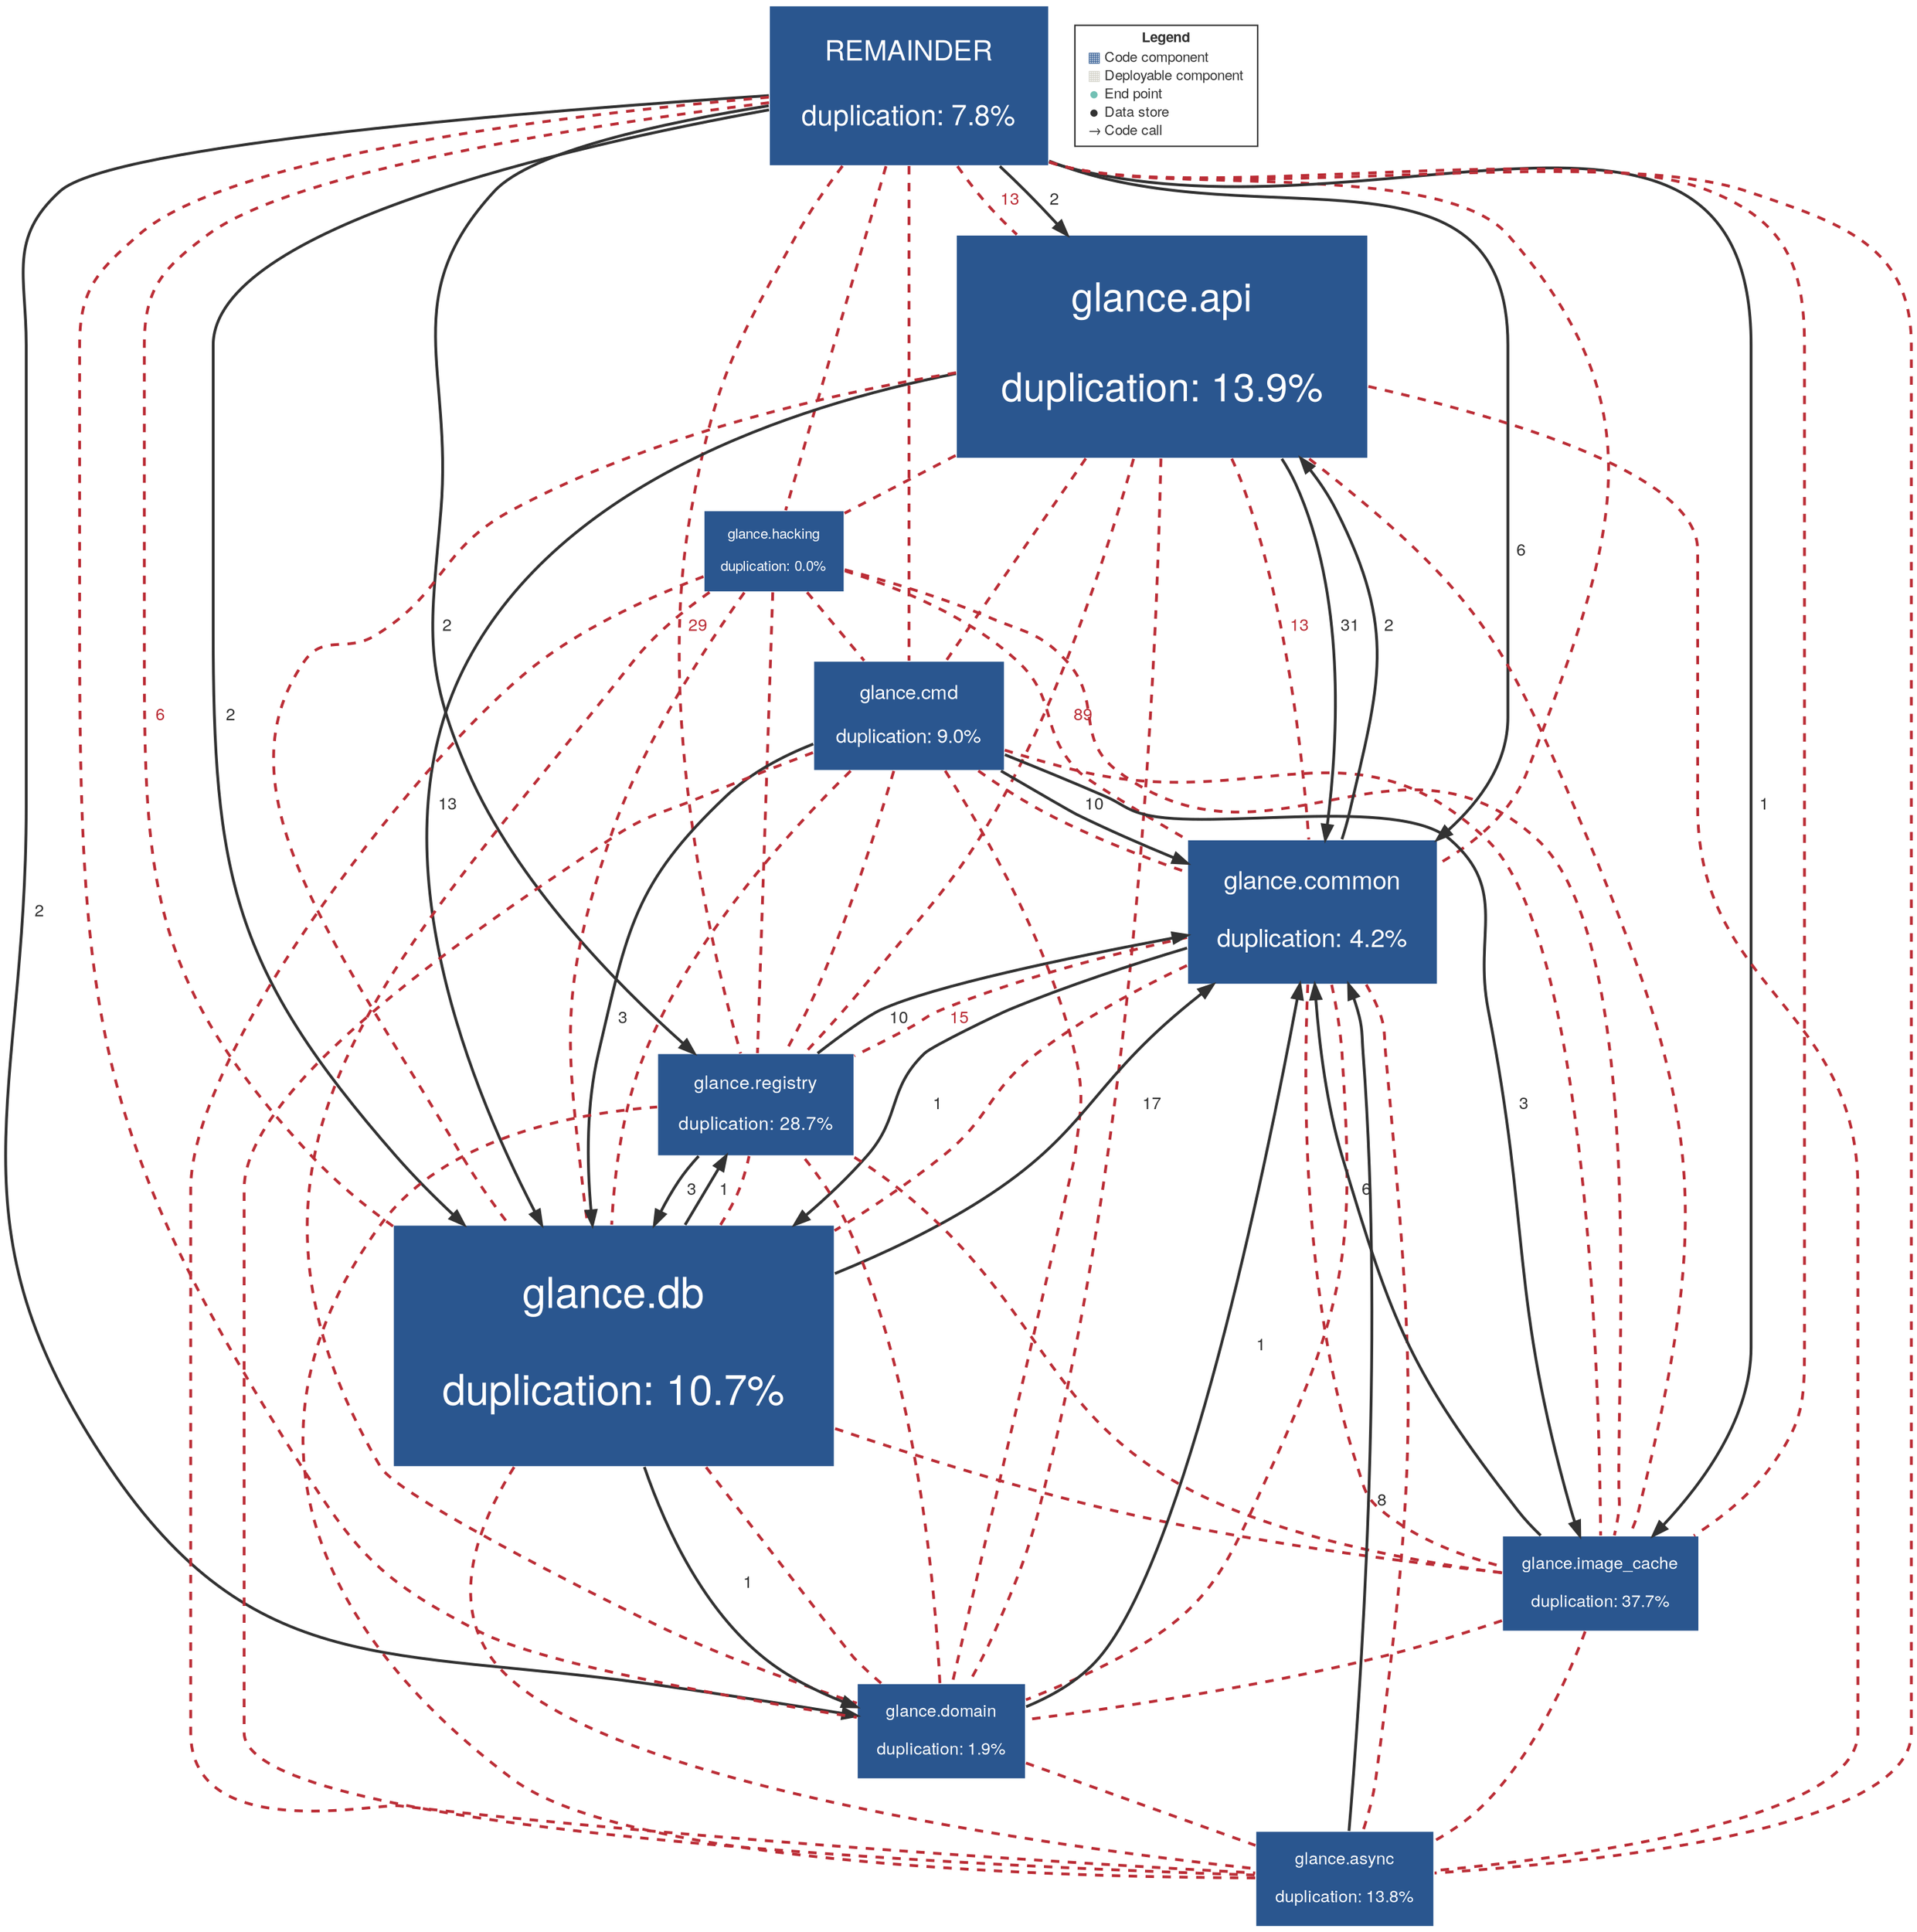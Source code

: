 digraph "Graph" {
compound=true
rankdir=TD
"REMAINDER" [ shape="box" style="filled" fillcolor="#2A568F" penwidth="1" color="#FFFFFF" fontname="Helvetica Neue" fontcolor="#FFFFFF" fontsize="20" margin="0.32" label="REMAINDER

duplication: 7.8%" ]
"glance.api" [ shape="box" style="filled" fillcolor="#2A568F" penwidth="1" color="#FFFFFF" fontname="Helvetica Neue" fontcolor="#FFFFFF" fontsize="28" margin="0.448" label="glance.api

duplication: 13.9%" ]
"glance.hacking" [ shape="box" style="filled" fillcolor="#2A568F" penwidth="1" color="#FFFFFF" fontname="Helvetica Neue" fontcolor="#FFFFFF" fontsize="10" margin="0.16" label="glance.hacking

duplication: 0.0%" ]
"glance.cmd" [ shape="box" style="filled" fillcolor="#2A568F" penwidth="1" color="#FFFFFF" fontname="Helvetica Neue" fontcolor="#FFFFFF" fontsize="14" margin="0.224" label="glance.cmd

duplication: 9.0%" ]
"glance.common" [ shape="box" style="filled" fillcolor="#2A568F" penwidth="1" color="#FFFFFF" fontname="Helvetica Neue" fontcolor="#FFFFFF" fontsize="18" margin="0.28800000000000003" label="glance.common

duplication: 4.2%" ]
"glance.db" [ shape="box" style="filled" fillcolor="#2A568F" penwidth="1" color="#FFFFFF" fontname="Helvetica Neue" fontcolor="#FFFFFF" fontsize="30" margin="0.48" label="glance.db

duplication: 10.7%" ]
"glance.image_cache" [ shape="box" style="filled" fillcolor="#2A568F" penwidth="1" color="#FFFFFF" fontname="Helvetica Neue" fontcolor="#FFFFFF" fontsize="12" margin="0.192" label="glance.image_cache

duplication: 37.7%" ]
"glance.domain" [ shape="box" style="filled" fillcolor="#2A568F" penwidth="1" color="#FFFFFF" fontname="Helvetica Neue" fontcolor="#FFFFFF" fontsize="12" margin="0.192" label="glance.domain

duplication: 1.9%" ]
"glance.async" [ shape="box" style="filled" fillcolor="#2A568F" penwidth="1" color="#FFFFFF" fontname="Helvetica Neue" fontcolor="#FFFFFF" fontsize="12" margin="0.192" label="glance.async

duplication: 13.8%" ]
"glance.registry" [ shape="box" style="filled" fillcolor="#2A568F" penwidth="1" color="#FFFFFF" fontname="Helvetica Neue" fontcolor="#FFFFFF" fontsize="13" margin="0.20800000000000002" label="glance.registry

duplication: 28.7%" ]
"REMAINDER" -> "glance.api" [ penwidth="2" color="#323232" fontcolor="#323232" fontname="Helvetica Neue" fontsize="12" label="  2" ]
"REMAINDER" -> "glance.common" [ penwidth="2" color="#323232" fontcolor="#323232" fontname="Helvetica Neue" fontsize="12" label="  6" ]
"REMAINDER" -> "glance.db" [ penwidth="2" color="#323232" fontcolor="#323232" fontname="Helvetica Neue" fontsize="12" label="  2" ]
"REMAINDER" -> "glance.image_cache" [ penwidth="2" color="#323232" fontcolor="#323232" fontname="Helvetica Neue" fontsize="12" label="  1" ]
"REMAINDER" -> "glance.domain" [ penwidth="2" color="#323232" fontcolor="#323232" fontname="Helvetica Neue" fontsize="12" label="  2" ]
"REMAINDER" -> "glance.registry" [ penwidth="2" color="#323232" fontcolor="#323232" fontname="Helvetica Neue" fontsize="12" label="  2" ]
"glance.api" -> "glance.common" [ penwidth="2" color="#323232" fontcolor="#323232" fontname="Helvetica Neue" fontsize="12" label="  31" ]
"glance.api" -> "glance.db" [ penwidth="2" color="#323232" fontcolor="#323232" fontname="Helvetica Neue" fontsize="12" label="  13" ]
"glance.cmd" -> "glance.common" [ penwidth="2" color="#323232" fontcolor="#323232" fontname="Helvetica Neue" fontsize="12" label="  10" ]
"glance.cmd" -> "glance.db" [ penwidth="2" color="#323232" fontcolor="#323232" fontname="Helvetica Neue" fontsize="12" label="  3" ]
"glance.cmd" -> "glance.image_cache" [ penwidth="2" color="#323232" fontcolor="#323232" fontname="Helvetica Neue" fontsize="12" label="  3" ]
"glance.common" -> "glance.api" [ penwidth="2" color="#323232" fontcolor="#323232" fontname="Helvetica Neue" fontsize="12" label="  2" ]
"glance.common" -> "glance.db" [ penwidth="2" color="#323232" fontcolor="#323232" fontname="Helvetica Neue" fontsize="12" label="  1" ]
"glance.db" -> "glance.common" [ penwidth="2" color="#323232" fontcolor="#323232" fontname="Helvetica Neue" fontsize="12" label="  17" ]
"glance.db" -> "glance.domain" [ penwidth="2" color="#323232" fontcolor="#323232" fontname="Helvetica Neue" fontsize="12" label="  1" ]
"glance.db" -> "glance.registry" [ penwidth="2" color="#323232" fontcolor="#323232" fontname="Helvetica Neue" fontsize="12" label="  1" ]
"glance.image_cache" -> "glance.common" [ penwidth="2" color="#323232" fontcolor="#323232" fontname="Helvetica Neue" fontsize="12" label="  6" ]
"glance.domain" -> "glance.common" [ penwidth="2" color="#323232" fontcolor="#323232" fontname="Helvetica Neue" fontsize="12" label="  1" ]
"glance.async" -> "glance.common" [ penwidth="2" color="#323232" fontcolor="#323232" fontname="Helvetica Neue" fontsize="12" label="  8" ]
"glance.registry" -> "glance.common" [ penwidth="2" color="#323232" fontcolor="#323232" fontname="Helvetica Neue" fontsize="12" label="  10" ]
"glance.registry" -> "glance.db" [ penwidth="2" color="#323232" fontcolor="#323232" fontname="Helvetica Neue" fontsize="12" label="  3" ]
"REMAINDER" -> "glance.api" [ penwidth="2" color="#bb2d36" fontcolor="#bb2d36" fontname="Helvetica Neue" fontsize="12" arrowhead="both" style="dashed" label="  13" ]
"REMAINDER" -> "glance.hacking" [ penwidth="2" color="#bb2d36" fontcolor="#bb2d36" fontname="Helvetica Neue" fontsize="12" arrowhead="both" style="dashed" label="" ]
"REMAINDER" -> "glance.cmd" [ penwidth="2" color="#bb2d36" fontcolor="#bb2d36" fontname="Helvetica Neue" fontsize="12" arrowhead="both" style="dashed" label="" ]
"REMAINDER" -> "glance.common" [ penwidth="2" color="#bb2d36" fontcolor="#bb2d36" fontname="Helvetica Neue" fontsize="12" arrowhead="both" style="dashed" label="" ]
"REMAINDER" -> "glance.db" [ penwidth="2" color="#bb2d36" fontcolor="#bb2d36" fontname="Helvetica Neue" fontsize="12" arrowhead="both" style="dashed" label="  6" ]
"REMAINDER" -> "glance.image_cache" [ penwidth="2" color="#bb2d36" fontcolor="#bb2d36" fontname="Helvetica Neue" fontsize="12" arrowhead="both" style="dashed" label="" ]
"REMAINDER" -> "glance.domain" [ penwidth="2" color="#bb2d36" fontcolor="#bb2d36" fontname="Helvetica Neue" fontsize="12" arrowhead="both" style="dashed" label="" ]
"REMAINDER" -> "glance.async" [ penwidth="2" color="#bb2d36" fontcolor="#bb2d36" fontname="Helvetica Neue" fontsize="12" arrowhead="both" style="dashed" label="" ]
"REMAINDER" -> "glance.registry" [ penwidth="2" color="#bb2d36" fontcolor="#bb2d36" fontname="Helvetica Neue" fontsize="12" arrowhead="both" style="dashed" label="  29" ]
"glance.api" -> "glance.hacking" [ penwidth="2" color="#bb2d36" fontcolor="#bb2d36" fontname="Helvetica Neue" fontsize="12" arrowhead="both" style="dashed" label="" ]
"glance.api" -> "glance.cmd" [ penwidth="2" color="#bb2d36" fontcolor="#bb2d36" fontname="Helvetica Neue" fontsize="12" arrowhead="both" style="dashed" label="" ]
"glance.api" -> "glance.common" [ penwidth="2" color="#bb2d36" fontcolor="#bb2d36" fontname="Helvetica Neue" fontsize="12" arrowhead="both" style="dashed" label="  13" ]
"glance.api" -> "glance.db" [ penwidth="2" color="#bb2d36" fontcolor="#bb2d36" fontname="Helvetica Neue" fontsize="12" arrowhead="both" style="dashed" label="" ]
"glance.api" -> "glance.image_cache" [ penwidth="2" color="#bb2d36" fontcolor="#bb2d36" fontname="Helvetica Neue" fontsize="12" arrowhead="both" style="dashed" label="" ]
"glance.api" -> "glance.domain" [ penwidth="2" color="#bb2d36" fontcolor="#bb2d36" fontname="Helvetica Neue" fontsize="12" arrowhead="both" style="dashed" label="" ]
"glance.api" -> "glance.async" [ penwidth="2" color="#bb2d36" fontcolor="#bb2d36" fontname="Helvetica Neue" fontsize="12" arrowhead="both" style="dashed" label="" ]
"glance.api" -> "glance.registry" [ penwidth="2" color="#bb2d36" fontcolor="#bb2d36" fontname="Helvetica Neue" fontsize="12" arrowhead="both" style="dashed" label="  89" ]
"glance.hacking" -> "glance.cmd" [ penwidth="2" color="#bb2d36" fontcolor="#bb2d36" fontname="Helvetica Neue" fontsize="12" arrowhead="both" style="dashed" label="" ]
"glance.hacking" -> "glance.common" [ penwidth="2" color="#bb2d36" fontcolor="#bb2d36" fontname="Helvetica Neue" fontsize="12" arrowhead="both" style="dashed" label="" ]
"glance.hacking" -> "glance.db" [ penwidth="2" color="#bb2d36" fontcolor="#bb2d36" fontname="Helvetica Neue" fontsize="12" arrowhead="both" style="dashed" label="" ]
"glance.hacking" -> "glance.image_cache" [ penwidth="2" color="#bb2d36" fontcolor="#bb2d36" fontname="Helvetica Neue" fontsize="12" arrowhead="both" style="dashed" label="" ]
"glance.hacking" -> "glance.domain" [ penwidth="2" color="#bb2d36" fontcolor="#bb2d36" fontname="Helvetica Neue" fontsize="12" arrowhead="both" style="dashed" label="" ]
"glance.hacking" -> "glance.async" [ penwidth="2" color="#bb2d36" fontcolor="#bb2d36" fontname="Helvetica Neue" fontsize="12" arrowhead="both" style="dashed" label="" ]
"glance.hacking" -> "glance.registry" [ penwidth="2" color="#bb2d36" fontcolor="#bb2d36" fontname="Helvetica Neue" fontsize="12" arrowhead="both" style="dashed" label="" ]
"glance.cmd" -> "glance.common" [ penwidth="2" color="#bb2d36" fontcolor="#bb2d36" fontname="Helvetica Neue" fontsize="12" arrowhead="both" style="dashed" label="" ]
"glance.cmd" -> "glance.db" [ penwidth="2" color="#bb2d36" fontcolor="#bb2d36" fontname="Helvetica Neue" fontsize="12" arrowhead="both" style="dashed" label="" ]
"glance.cmd" -> "glance.image_cache" [ penwidth="2" color="#bb2d36" fontcolor="#bb2d36" fontname="Helvetica Neue" fontsize="12" arrowhead="both" style="dashed" label="" ]
"glance.cmd" -> "glance.domain" [ penwidth="2" color="#bb2d36" fontcolor="#bb2d36" fontname="Helvetica Neue" fontsize="12" arrowhead="both" style="dashed" label="" ]
"glance.cmd" -> "glance.async" [ penwidth="2" color="#bb2d36" fontcolor="#bb2d36" fontname="Helvetica Neue" fontsize="12" arrowhead="both" style="dashed" label="" ]
"glance.cmd" -> "glance.registry" [ penwidth="2" color="#bb2d36" fontcolor="#bb2d36" fontname="Helvetica Neue" fontsize="12" arrowhead="both" style="dashed" label="" ]
"glance.common" -> "glance.db" [ penwidth="2" color="#bb2d36" fontcolor="#bb2d36" fontname="Helvetica Neue" fontsize="12" arrowhead="both" style="dashed" label="" ]
"glance.common" -> "glance.image_cache" [ penwidth="2" color="#bb2d36" fontcolor="#bb2d36" fontname="Helvetica Neue" fontsize="12" arrowhead="both" style="dashed" label="" ]
"glance.common" -> "glance.domain" [ penwidth="2" color="#bb2d36" fontcolor="#bb2d36" fontname="Helvetica Neue" fontsize="12" arrowhead="both" style="dashed" label="" ]
"glance.common" -> "glance.async" [ penwidth="2" color="#bb2d36" fontcolor="#bb2d36" fontname="Helvetica Neue" fontsize="12" arrowhead="both" style="dashed" label="" ]
"glance.common" -> "glance.registry" [ penwidth="2" color="#bb2d36" fontcolor="#bb2d36" fontname="Helvetica Neue" fontsize="12" arrowhead="both" style="dashed" label="  15" ]
"glance.db" -> "glance.image_cache" [ penwidth="2" color="#bb2d36" fontcolor="#bb2d36" fontname="Helvetica Neue" fontsize="12" arrowhead="both" style="dashed" label="" ]
"glance.db" -> "glance.domain" [ penwidth="2" color="#bb2d36" fontcolor="#bb2d36" fontname="Helvetica Neue" fontsize="12" arrowhead="both" style="dashed" label="" ]
"glance.db" -> "glance.async" [ penwidth="2" color="#bb2d36" fontcolor="#bb2d36" fontname="Helvetica Neue" fontsize="12" arrowhead="both" style="dashed" label="" ]
"glance.db" -> "glance.registry" [ penwidth="2" color="#bb2d36" fontcolor="#bb2d36" fontname="Helvetica Neue" fontsize="12" arrowhead="both" style="dashed" label="" ]
"glance.image_cache" -> "glance.domain" [ penwidth="2" color="#bb2d36" fontcolor="#bb2d36" fontname="Helvetica Neue" fontsize="12" arrowhead="both" style="dashed" label="" ]
"glance.image_cache" -> "glance.async" [ penwidth="2" color="#bb2d36" fontcolor="#bb2d36" fontname="Helvetica Neue" fontsize="12" arrowhead="both" style="dashed" label="" ]
"glance.image_cache" -> "glance.registry" [ penwidth="2" color="#bb2d36" fontcolor="#bb2d36" fontname="Helvetica Neue" fontsize="12" arrowhead="both" style="dashed" label="" ]
"glance.domain" -> "glance.async" [ penwidth="2" color="#bb2d36" fontcolor="#bb2d36" fontname="Helvetica Neue" fontsize="12" arrowhead="both" style="dashed" label="" ]
"glance.domain" -> "glance.registry" [ penwidth="2" color="#bb2d36" fontcolor="#bb2d36" fontname="Helvetica Neue" fontsize="12" arrowhead="both" style="dashed" label="" ]
"glance.async" -> "glance.registry" [ penwidth="2" color="#bb2d36" fontcolor="#bb2d36" fontname="Helvetica Neue" fontsize="12" arrowhead="both" style="dashed" label="" ]
"LEGEND" [ shape="box" style="filled" fillcolor="#FFFFFF" penwidth="1" color="#323232" fontname="Helvetica Neue" fontcolor="#323232" fontsize="10" label=<<TABLE BORDER="0" CELLPADDING="1" CELLSPACING="0">
<TR><TD COLSPAN="2"><B>Legend</B></TD></TR>
<TR><TD><FONT COLOR="#2A568F">&#9638;</FONT></TD><TD ALIGN="left">Code component</TD></TR>
<TR><TD><FONT COLOR="#D2D1C7">&#9638;</FONT></TD><TD ALIGN="left">Deployable component</TD></TR>
<TR><TD><FONT COLOR="#72C0B4">&#9679;</FONT></TD><TD ALIGN="left">End point</TD></TR>
<TR><TD><FONT COLOR="#323232">&#9679;</FONT></TD><TD ALIGN="left">Data store</TD></TR>
<TR><TD><FONT COLOR="#323232">&rarr;</FONT></TD><TD ALIGN="left">Code call</TD></TR>
</TABLE>
>  ]
}
